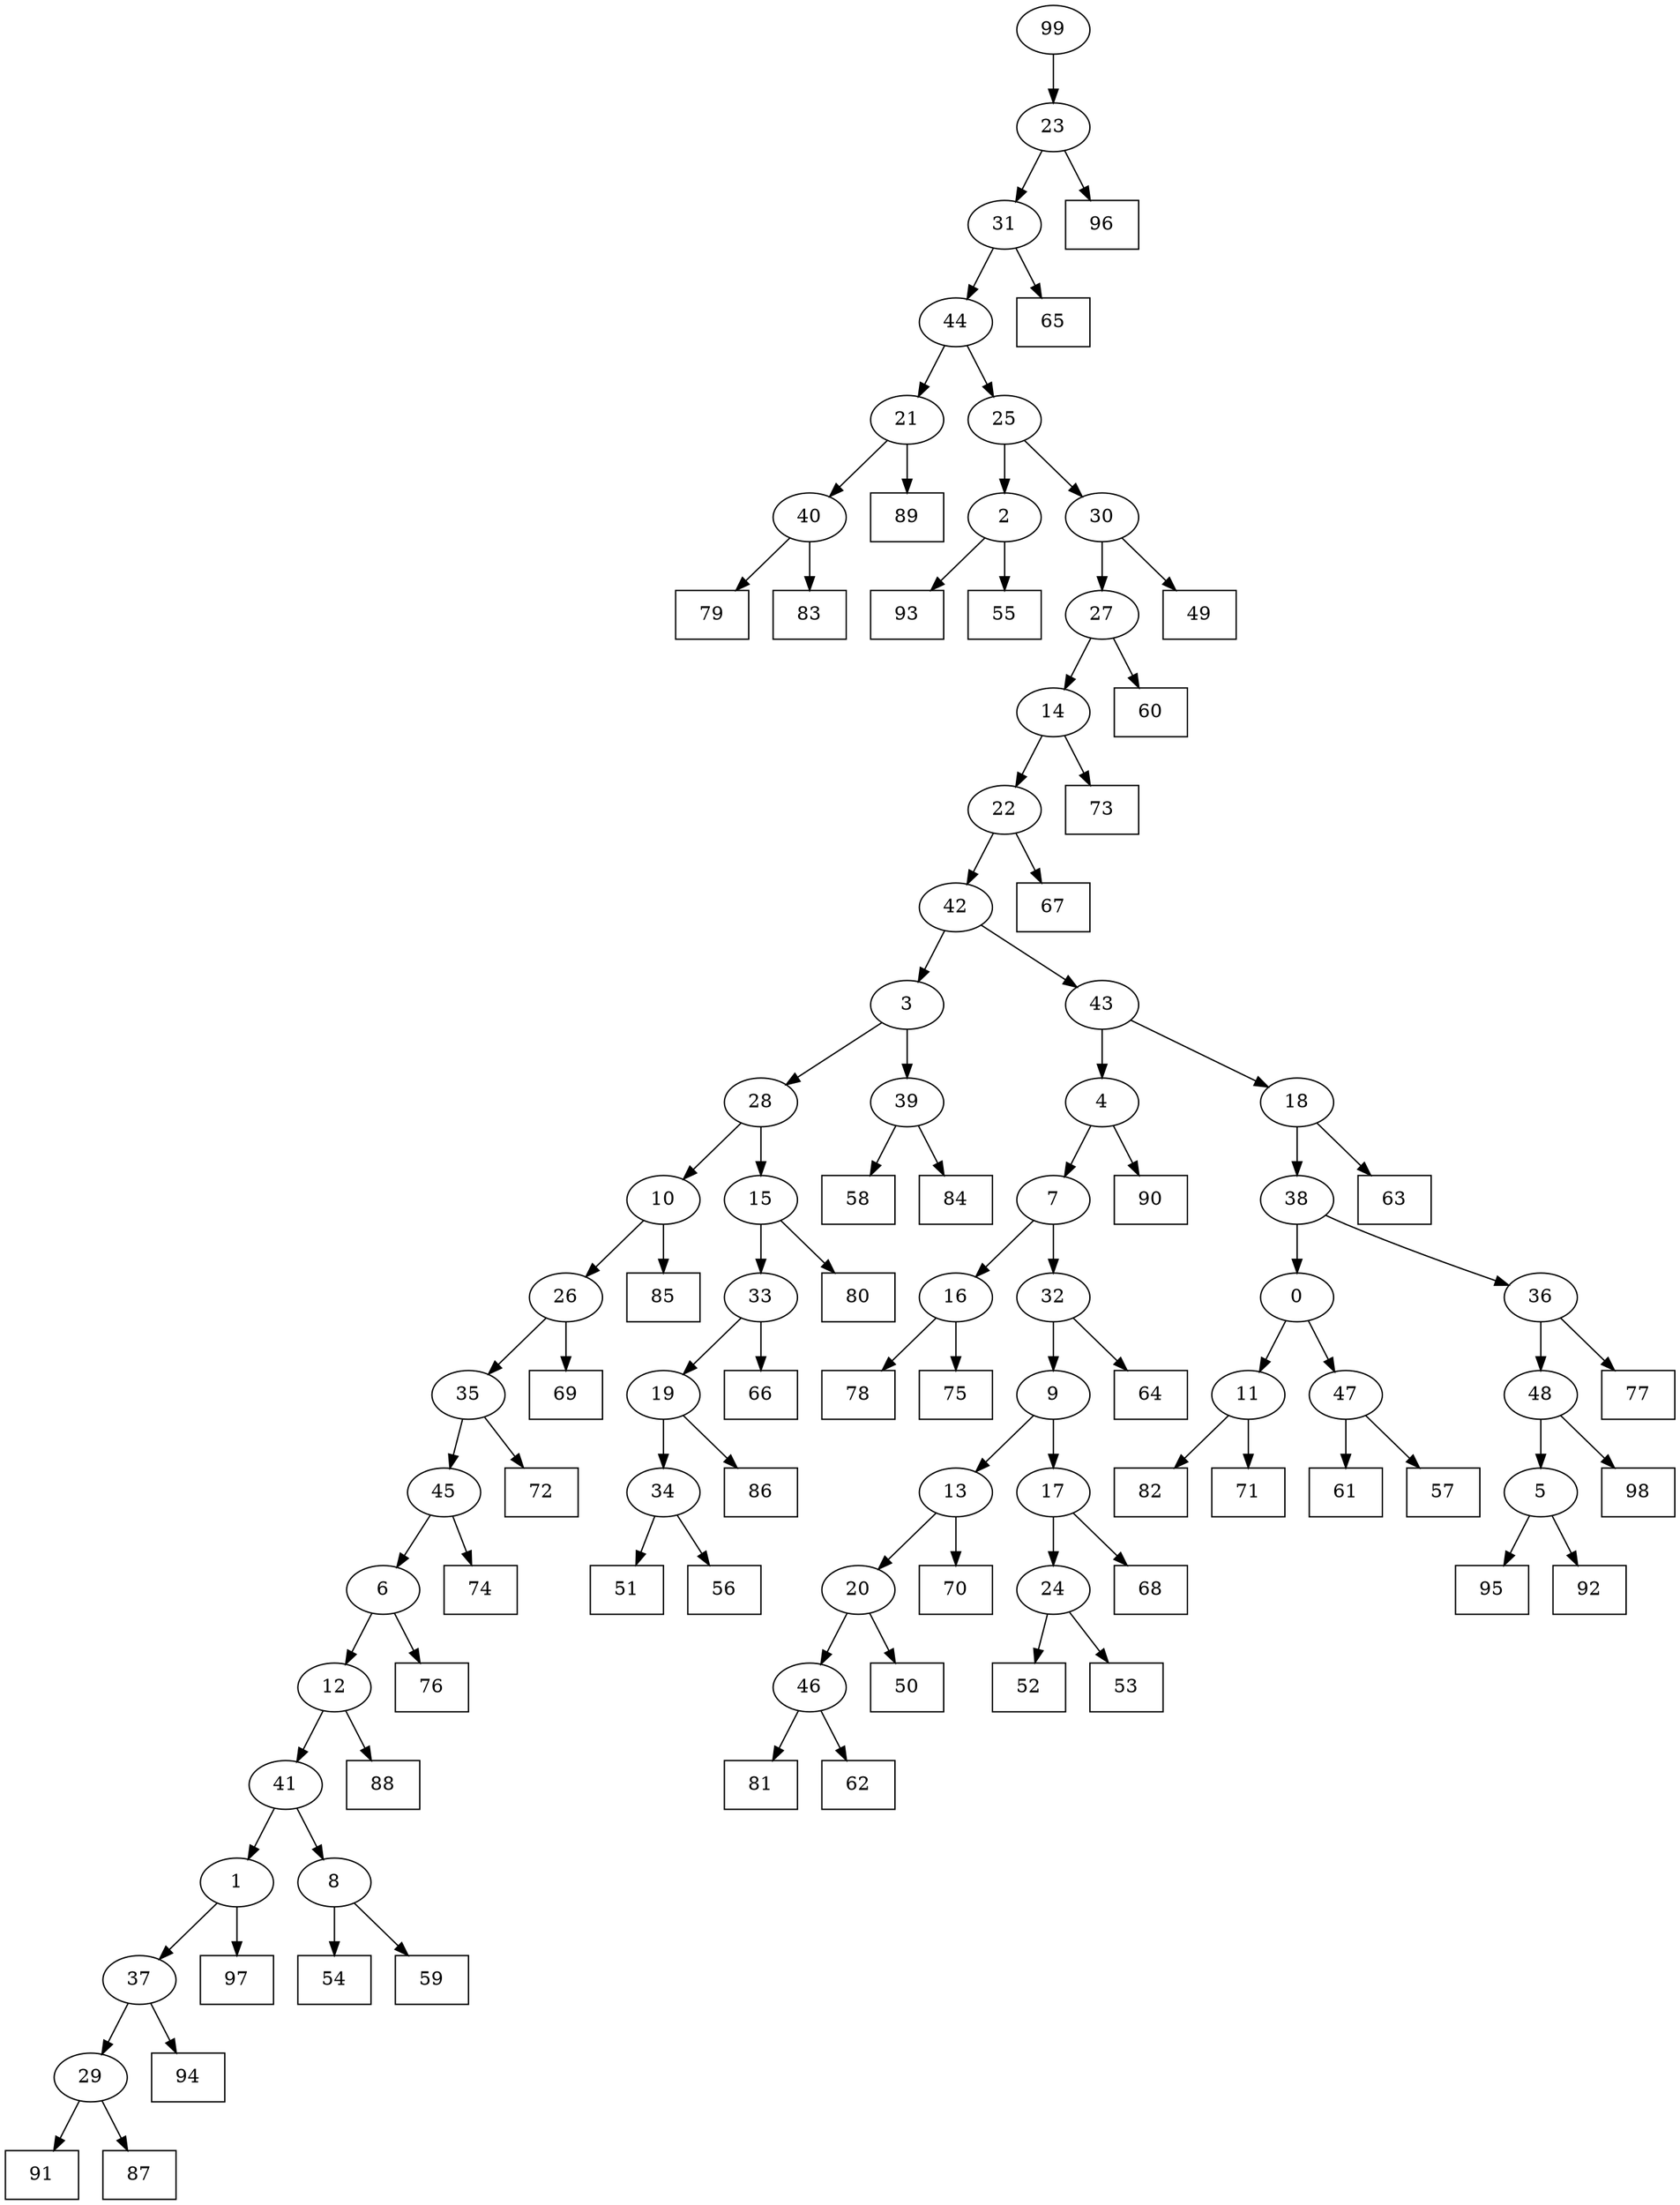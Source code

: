 digraph G {
0[label="0"];
1[label="1"];
2[label="2"];
3[label="3"];
4[label="4"];
5[label="5"];
6[label="6"];
7[label="7"];
8[label="8"];
9[label="9"];
10[label="10"];
11[label="11"];
12[label="12"];
13[label="13"];
14[label="14"];
15[label="15"];
16[label="16"];
17[label="17"];
18[label="18"];
19[label="19"];
20[label="20"];
21[label="21"];
22[label="22"];
23[label="23"];
24[label="24"];
25[label="25"];
26[label="26"];
27[label="27"];
28[label="28"];
29[label="29"];
30[label="30"];
31[label="31"];
32[label="32"];
33[label="33"];
34[label="34"];
35[label="35"];
36[label="36"];
37[label="37"];
38[label="38"];
39[label="39"];
40[label="40"];
41[label="41"];
42[label="42"];
43[label="43"];
44[label="44"];
45[label="45"];
46[label="46"];
47[label="47"];
48[label="48"];
49[shape=box,label="95"];
50[shape=box,label="77"];
51[shape=box,label="67"];
52[shape=box,label="66"];
53[shape=box,label="50"];
54[shape=box,label="52"];
55[shape=box,label="53"];
56[shape=box,label="54"];
57[shape=box,label="61"];
58[shape=box,label="74"];
59[shape=box,label="86"];
60[shape=box,label="51"];
61[shape=box,label="70"];
62[shape=box,label="91"];
63[shape=box,label="76"];
64[shape=box,label="63"];
65[shape=box,label="73"];
66[shape=box,label="72"];
67[shape=box,label="69"];
68[shape=box,label="97"];
69[shape=box,label="78"];
70[shape=box,label="82"];
71[shape=box,label="98"];
72[shape=box,label="75"];
73[shape=box,label="89"];
74[shape=box,label="68"];
75[shape=box,label="81"];
76[shape=box,label="80"];
77[shape=box,label="88"];
78[shape=box,label="60"];
79[shape=box,label="49"];
80[shape=box,label="57"];
81[shape=box,label="93"];
82[shape=box,label="59"];
83[shape=box,label="96"];
84[shape=box,label="55"];
85[shape=box,label="64"];
86[shape=box,label="79"];
87[shape=box,label="94"];
88[shape=box,label="83"];
89[shape=box,label="58"];
90[shape=box,label="92"];
91[shape=box,label="65"];
92[shape=box,label="56"];
93[shape=box,label="84"];
94[shape=box,label="90"];
95[shape=box,label="87"];
96[shape=box,label="85"];
97[shape=box,label="62"];
98[shape=box,label="71"];
99[label="99"];
29->95 ;
40->88 ;
48->71 ;
1->68 ;
40->86 ;
13->61 ;
38->0 ;
22->51 ;
21->73 ;
24->54 ;
46->75 ;
17->74 ;
21->40 ;
14->22 ;
32->85 ;
42->43 ;
19->59 ;
2->81 ;
20->46 ;
39->89 ;
47->80 ;
8->82 ;
14->65 ;
30->79 ;
7->16 ;
24->55 ;
34->60 ;
27->14 ;
4->7 ;
6->12 ;
12->41 ;
10->26 ;
7->32 ;
12->77 ;
18->64 ;
44->25 ;
0->47 ;
45->58 ;
16->69 ;
43->18 ;
46->97 ;
25->30 ;
47->57 ;
32->9 ;
9->13 ;
23->31 ;
31->91 ;
37->87 ;
41->8 ;
8->56 ;
26->35 ;
35->66 ;
19->34 ;
34->92 ;
16->72 ;
15->76 ;
33->52 ;
41->1 ;
99->23 ;
13->20 ;
25->2 ;
2->84 ;
31->44 ;
44->21 ;
6->63 ;
30->27 ;
27->78 ;
42->3 ;
18->38 ;
20->53 ;
35->45 ;
45->6 ;
23->83 ;
1->37 ;
38->36 ;
36->50 ;
22->42 ;
28->10 ;
10->96 ;
11->70 ;
43->4 ;
4->94 ;
26->67 ;
9->17 ;
17->24 ;
5->49 ;
3->39 ;
37->29 ;
33->19 ;
39->93 ;
15->33 ;
3->28 ;
28->15 ;
36->48 ;
48->5 ;
5->90 ;
29->62 ;
0->11 ;
11->98 ;
}
